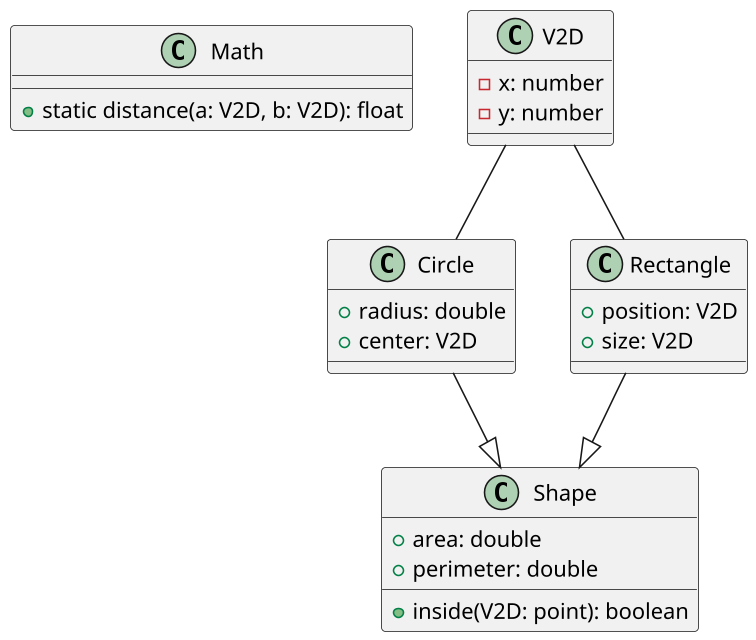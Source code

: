'--
@startuml

skinparam defaultFontName Hasklig
skinparam dpi 150

'==
class Math {
    + static distance(a: V2D, b: V2D): float
}

class Shape {
    + area: double
    + perimeter: double
    + inside(V2D: point): boolean
}

class Circle {
    + radius: double
    + center: V2D
}

class Rectangle {
    ' posicao esquerda superior
    + position: V2D
    ' dimensoes
    + size: V2D
}

class V2D {
    - x: number
    - y: number
}

'--
Circle --|> Shape
Rectangle --|> Shape
V2D  --  Circle
V2D  --  Rectangle
@enduml